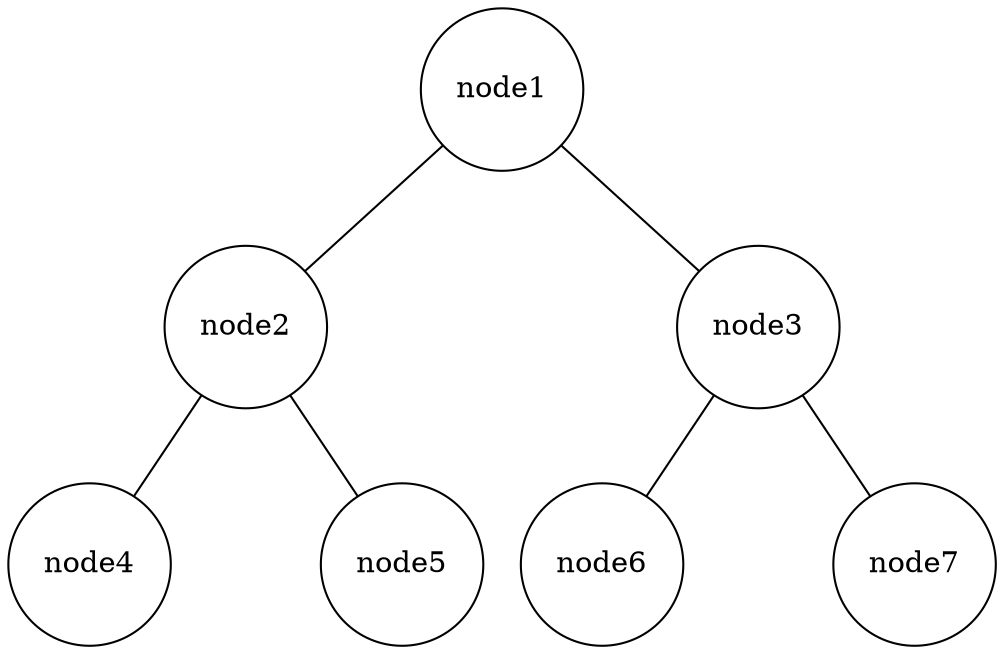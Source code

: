graph G {
    node [shape=circle];
    // 3, 5, 1, 3, 2, 8, 4, 13, 7, 16, 0
    node1 -- node2;
    node1 -- node3;
    node2 -- node4;
    node2 -- temp1[weight=10 style="invis"];
    node2 -- node5;
    node3 -- node6;
    node3 -- temp2[weight=10 style="invis"];
    node3 -- node7;
    temp1[label=""]
    temp2[label=""]
    temp1,temp2[style="invis"]
}